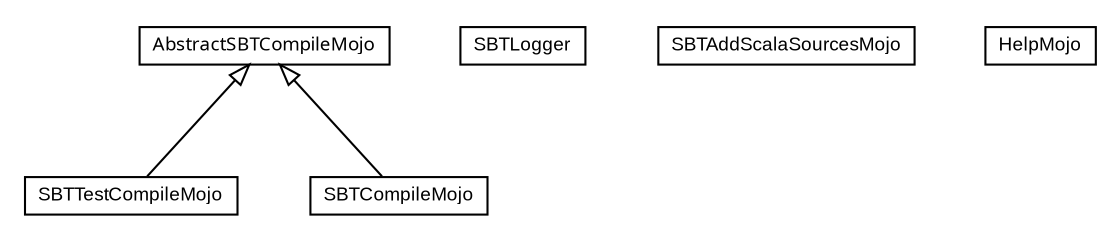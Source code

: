 #!/usr/local/bin/dot
#
# Class diagram 
# Generated by UmlGraph version 4.6 (http://www.spinellis.gr/sw/umlgraph)
#

digraph G {
	edge [fontname="arial",fontsize=10,labelfontname="arial",labelfontsize=10];
	node [fontname="arial",fontsize=10,shape=plaintext];
	// com.google.code.sbt.SBTTestCompileMojo
	c0 [label=<<table border="0" cellborder="1" cellspacing="0" cellpadding="2" port="p" href="./SBTTestCompileMojo.html">
		<tr><td><table border="0" cellspacing="0" cellpadding="1">
			<tr><td> SBTTestCompileMojo </td></tr>
		</table></td></tr>
		</table>>, fontname="arial", fontcolor="black", fontsize=9.0];
	// com.google.code.sbt.SBTLogger
	c1 [label=<<table border="0" cellborder="1" cellspacing="0" cellpadding="2" port="p" href="./SBTLogger.html">
		<tr><td><table border="0" cellspacing="0" cellpadding="1">
			<tr><td> SBTLogger </td></tr>
		</table></td></tr>
		</table>>, fontname="arial", fontcolor="black", fontsize=9.0];
	// com.google.code.sbt.SBTCompileMojo
	c2 [label=<<table border="0" cellborder="1" cellspacing="0" cellpadding="2" port="p" href="./SBTCompileMojo.html">
		<tr><td><table border="0" cellspacing="0" cellpadding="1">
			<tr><td> SBTCompileMojo </td></tr>
		</table></td></tr>
		</table>>, fontname="arial", fontcolor="black", fontsize=9.0];
	// com.google.code.sbt.SBTAddScalaSourcesMojo
	c3 [label=<<table border="0" cellborder="1" cellspacing="0" cellpadding="2" port="p" href="./SBTAddScalaSourcesMojo.html">
		<tr><td><table border="0" cellspacing="0" cellpadding="1">
			<tr><td> SBTAddScalaSourcesMojo </td></tr>
		</table></td></tr>
		</table>>, fontname="arial", fontcolor="black", fontsize=9.0];
	// com.google.code.sbt.HelpMojo
	c4 [label=<<table border="0" cellborder="1" cellspacing="0" cellpadding="2" port="p" href="./HelpMojo.html">
		<tr><td><table border="0" cellspacing="0" cellpadding="1">
			<tr><td> HelpMojo </td></tr>
		</table></td></tr>
		</table>>, fontname="arial", fontcolor="black", fontsize=9.0];
	// com.google.code.sbt.AbstractSBTCompileMojo
	c5 [label=<<table border="0" cellborder="1" cellspacing="0" cellpadding="2" port="p" href="./AbstractSBTCompileMojo.html">
		<tr><td><table border="0" cellspacing="0" cellpadding="1">
			<tr><td><font face="ariali"> AbstractSBTCompileMojo </font></td></tr>
		</table></td></tr>
		</table>>, fontname="arial", fontcolor="black", fontsize=9.0];
	//com.google.code.sbt.SBTTestCompileMojo extends com.google.code.sbt.AbstractSBTCompileMojo
	c5:p -> c0:p [dir=back,arrowtail=empty];
	//com.google.code.sbt.SBTCompileMojo extends com.google.code.sbt.AbstractSBTCompileMojo
	c5:p -> c2:p [dir=back,arrowtail=empty];
}

